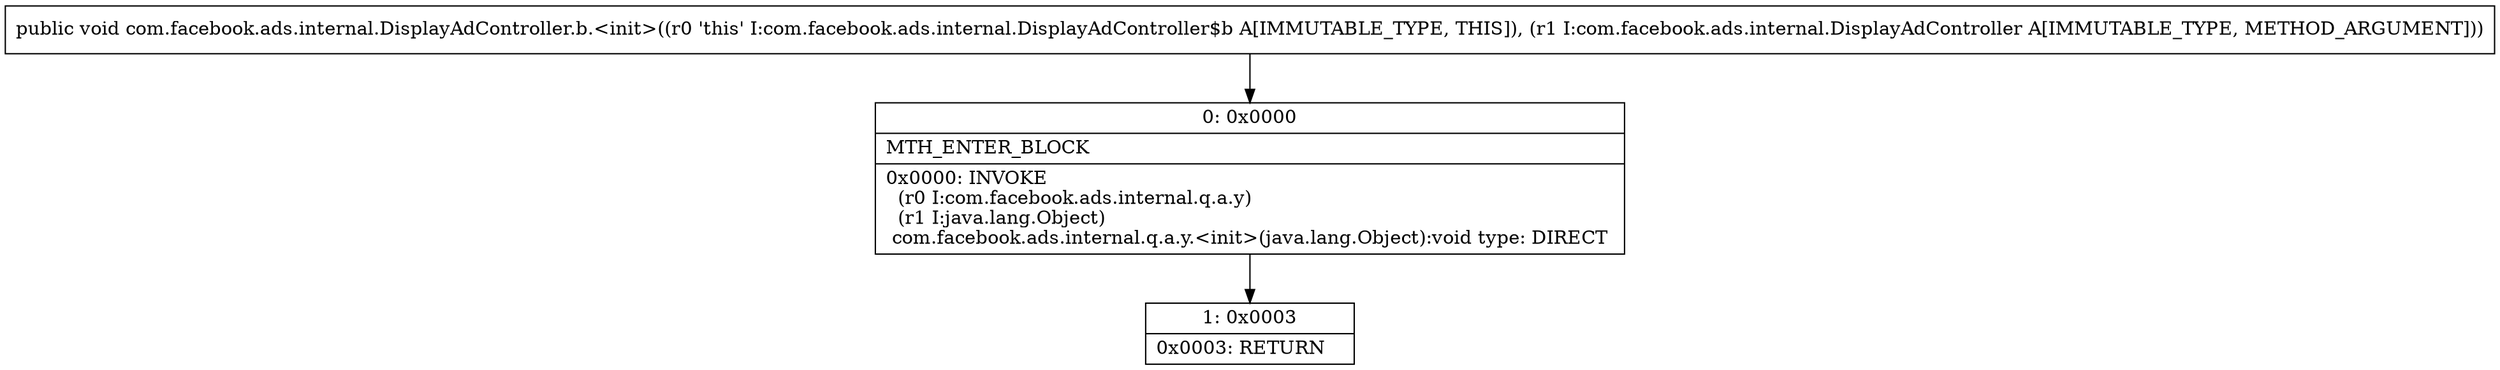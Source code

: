digraph "CFG forcom.facebook.ads.internal.DisplayAdController.b.\<init\>(Lcom\/facebook\/ads\/internal\/DisplayAdController;)V" {
Node_0 [shape=record,label="{0\:\ 0x0000|MTH_ENTER_BLOCK\l|0x0000: INVOKE  \l  (r0 I:com.facebook.ads.internal.q.a.y)\l  (r1 I:java.lang.Object)\l com.facebook.ads.internal.q.a.y.\<init\>(java.lang.Object):void type: DIRECT \l}"];
Node_1 [shape=record,label="{1\:\ 0x0003|0x0003: RETURN   \l}"];
MethodNode[shape=record,label="{public void com.facebook.ads.internal.DisplayAdController.b.\<init\>((r0 'this' I:com.facebook.ads.internal.DisplayAdController$b A[IMMUTABLE_TYPE, THIS]), (r1 I:com.facebook.ads.internal.DisplayAdController A[IMMUTABLE_TYPE, METHOD_ARGUMENT])) }"];
MethodNode -> Node_0;
Node_0 -> Node_1;
}

